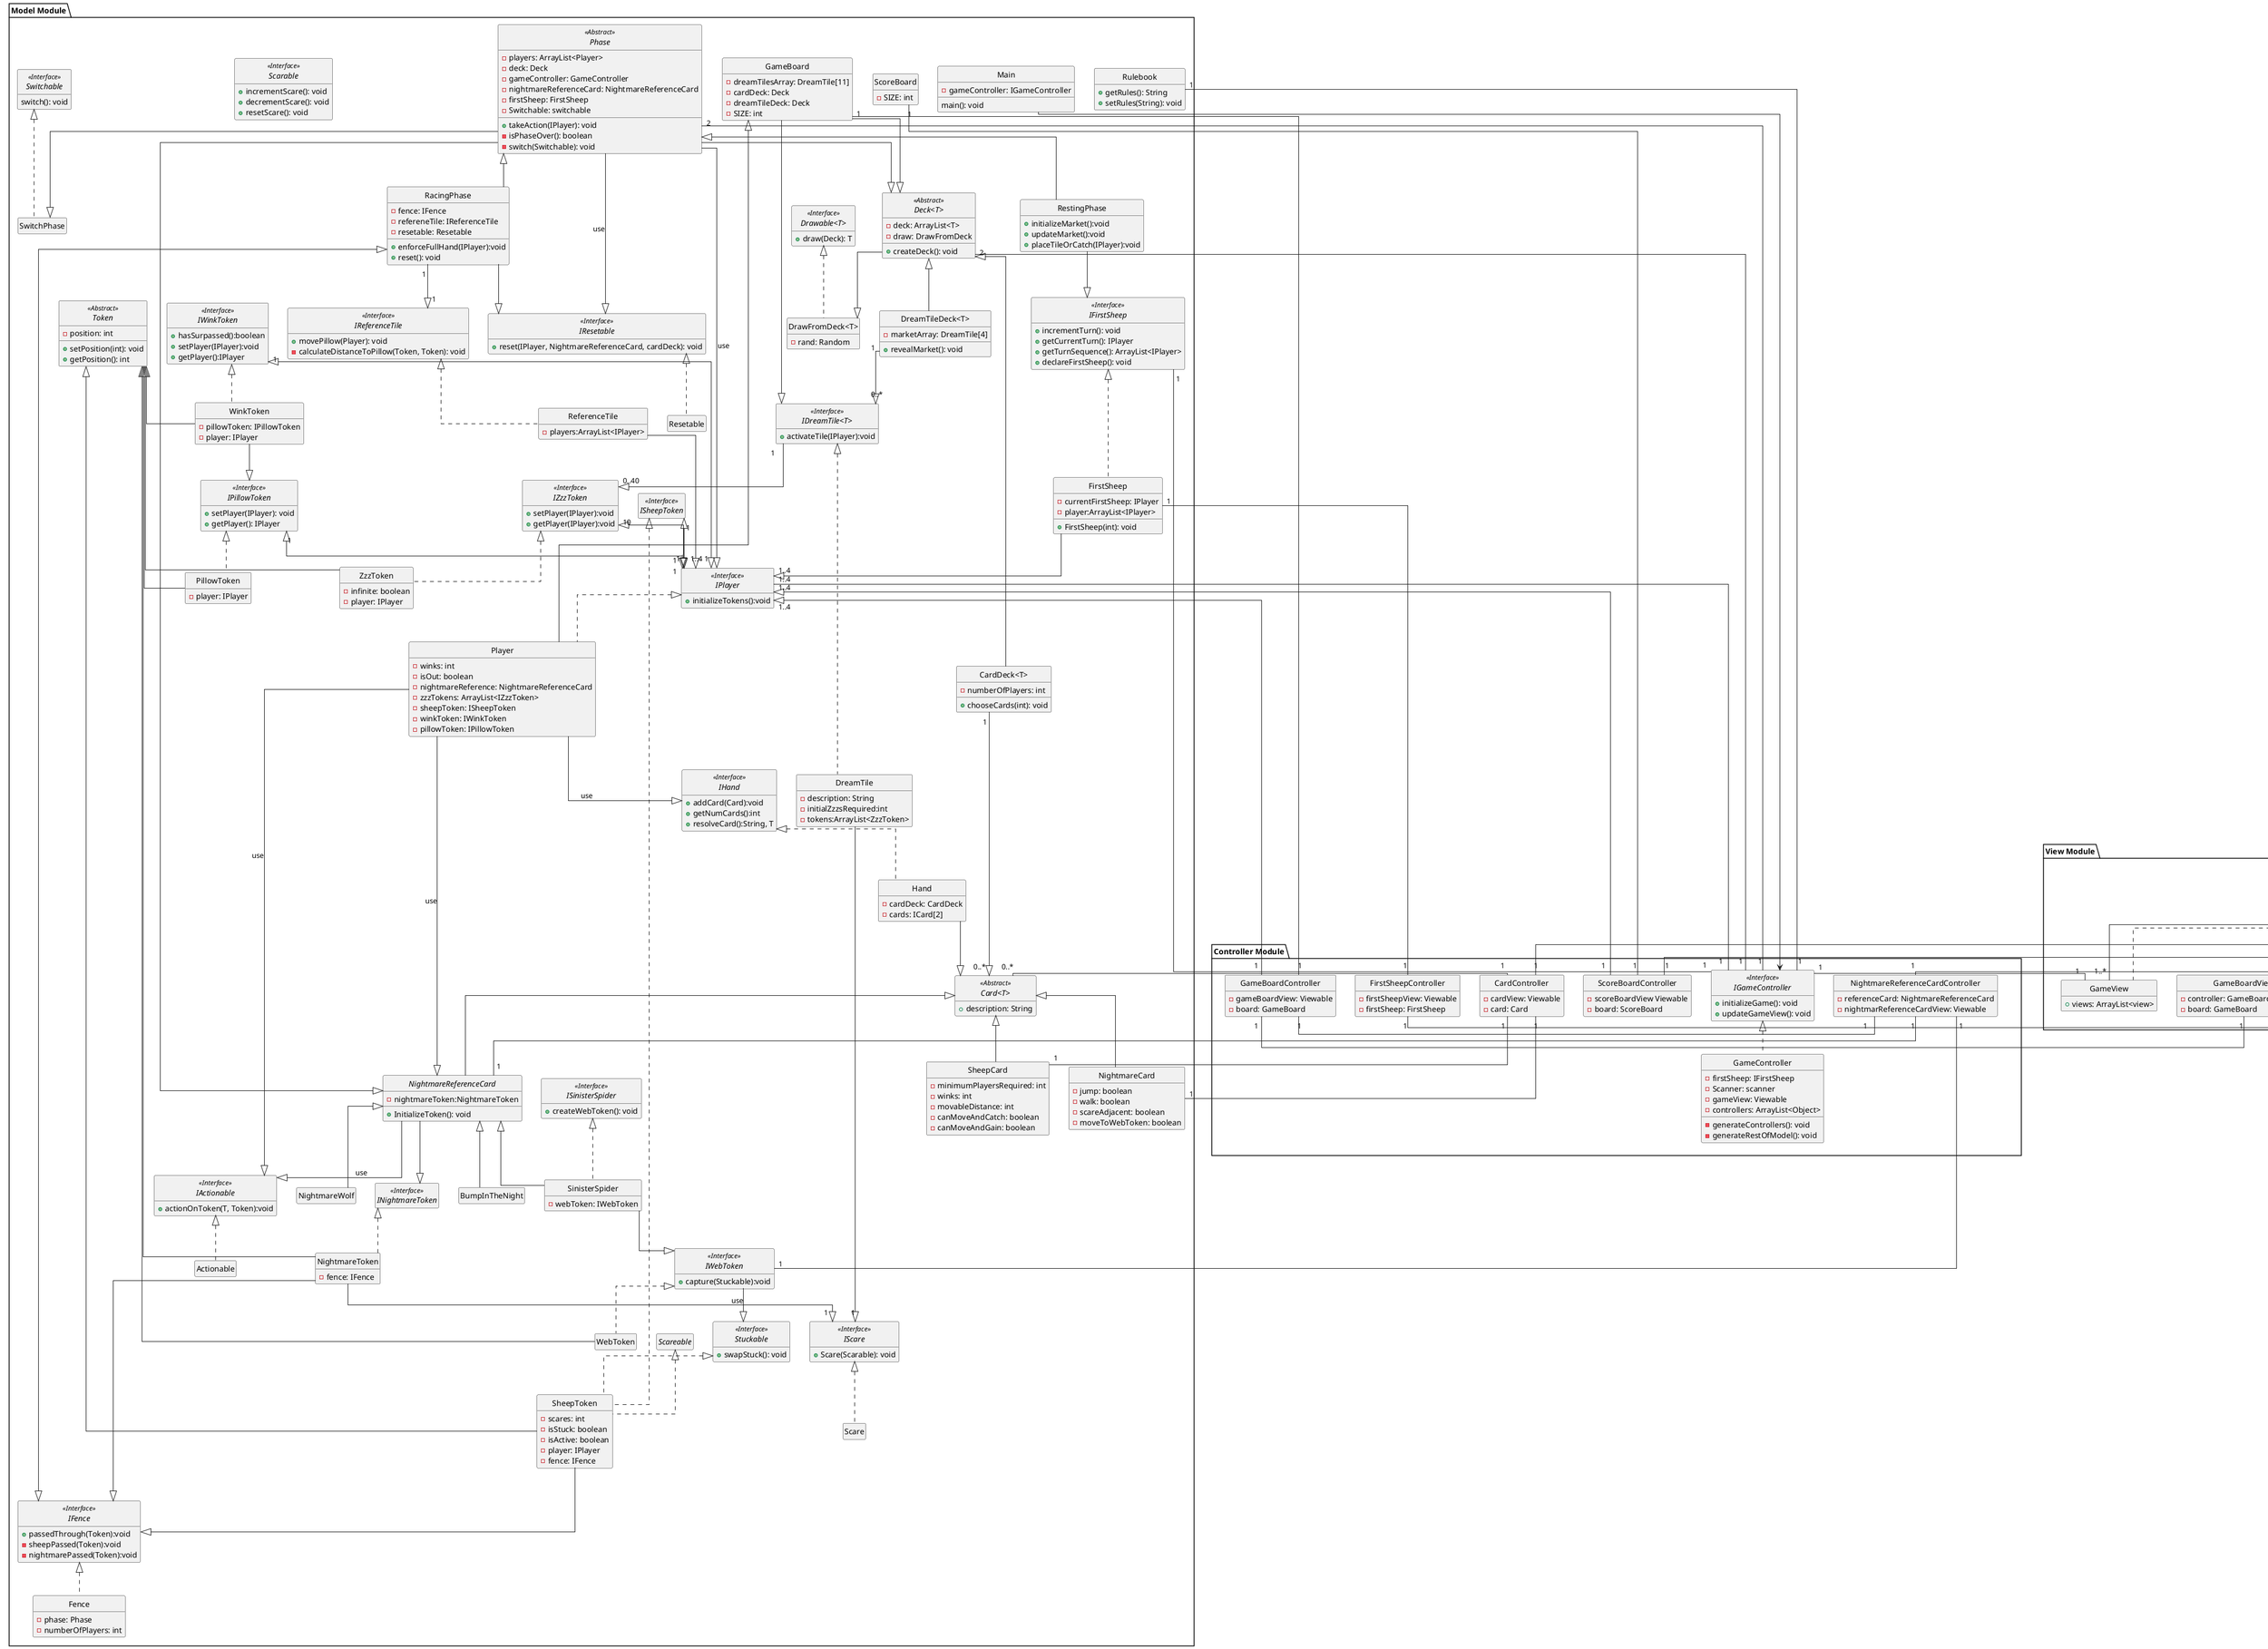 @startuml
'Configuration'

skinparam style strictuml
skinparam genericDisplay old
skinparam linetype polyline
skinparam linetype ortho
hide empty members


'Controller package'
package "Controller Module"  {
class GameBoardController {
  -gameBoardView: Viewable
  -board: GameBoard
}

class ScoreBoardController {
    -scoreBoardView Viewable
    -board: ScoreBoard
}

class CardController {
    -cardView: Viewable
    -card: Card
}


class NightmareReferenceCardController {
    -referenceCard: NightmareReferenceCard
    -nightmarReferenceCardView: Viewable
}

class GameController{
    - firstSheep: IFirstSheep
    - Scanner: scanner
    - gameView: Viewable
    - controllers: ArrayList<Object>

    - generateControllers(): void
    - generateRestOfModel(): void
}
'TODO: Figure out where to initialize those 4 classes (probably not in the IGameController as we can't pass Model objects through the Controllers)'
'IChoose<T> maybe useful'
'IPlayer, Phase, Deck, Rulebook'
'IPlayer is created by First Sheep Controller. Phase knows IFirstSheep (and is created by IFirstSheep), and Phase knows NightmareReferenceCard'
'Possibilities: Player shows "you are out", Phase shows current phase, Deck shows Deck, and Rulebook just shows the rule'
class FirstSheepController {
    -firstSheepView: Viewable
    -firstSheep: FirstSheep
}
interface IGameController<<Interface>>{
    + initializeGame(): void
    + updateGameView(): void
}
class GameController implements IGameController

}


'View package'
package "View Module"  {
class GameBoardView {
    -controller: GameBoardController
    -board: GameBoard
}

interface Viewable<<Interface>> {
    + display(): void
    + requestUpdate(): void
    + input(): void
}
class NightmareReferenceCardView {
    -controller: NightmareReferenceCardController
}

class CardView {
    - Controller: CardController
}
class ScoreBoardView {
    -controller: ScoreBoardController
}
class FirstSheepView {
    -controller: FirstSheepController
}

class GameView{
    + views: ArrayList<view>
}

class NightmareReferenceCardView implements Viewable
class GameView implements Viewable
class CardView implements Viewable
class GameBoardView implements Viewable
class ScoreBoardView implements Viewable
class NightmareReferenceCardView implements Viewable
class FirstSheepView implements Viewable
}






package "Model Module"{
GameBoard "1"-"1" GameBoardController

class GameBoard {
  -dreamTilesArray: DreamTile[11]
  -cardDeck: Deck
  -dreamTileDeck: Deck
  -SIZE: int
}


class ScoreBoard {
  -SIZE: int
}



'TODO: Change this'
abstract class Deck<T><<Abstract>> {
  - deck: ArrayList<T>
  - draw: DrawFromDeck
  + createDeck(): void
}

interface Drawable<T><<Interface>>{
    + draw(Deck): T
}

class DrawFromDeck<T> implements Drawable{
    - rand: Random
}

class CardDeck<T> {
  -numberOfPlayers: int
  +chooseCards(int): void
}

class DreamTileDeck<T> {
  +revealMarket(): void
  -marketArray: DreamTile[4]
}

class CardDeck extends Deck
class DreamTileDeck extends Deck

abstract class Card<T><<Abstract>>  {
  + description: String
}


class SheepCard {
  - minimumPlayersRequired: int
  - winks: int
  - movableDistance: int
  - canMoveAndCatch: boolean
  - canMoveAndGain: boolean
}

class NightmareCard {
  -jump: boolean
  -walk: boolean
  -scareAdjacent: boolean
  -moveToWebToken: boolean
}

class SheepCard extends Card
class NightmareCard extends Card
class NightmareReferenceCard extends Card


abstract class NightmareReferenceCard {
    -nightmareToken:NightmareToken
    + InitializeToken(): void
}


class NightmareWolf {

}
interface ISinisterSpider<<Interface>> {
    + createWebToken(): void
}
class SinisterSpider implements ISinisterSpider {
    - webToken: IWebToken
}

class BumpInTheNight {

}
class NightmareWolf extends NightmareReferenceCard
class SinisterSpider extends NightmareReferenceCard
class BumpInTheNight extends NightmareReferenceCard


interface IDreamTile<T><<Interface>> {
    +activateTile(IPlayer):void
}

class DreamTile implements IDreamTile{
    - description: String
    - initialZzzsRequired:int
    -tokens:ArrayList<ZzzToken>
}


abstract class Token<<Abstract>>  {
  - position: int
  + setPosition(int): void
  + getPosition(): int
}

interface IZzzToken<<Interface>> {
    +setPlayer(IPlayer):void
    +getPlayer(IPlayer):void
}

class ZzzToken implements IZzzToken {
  -infinite: boolean
  -player: IPlayer
}

interface ISheepToken <<Interface>> {
}

class SheepToken extends Token implements ISheepToken, Scareable, Stuckable {
    -scares: int
    -isStuck: boolean
    -isActive: boolean
    -player: IPlayer
    -fence: IFence
}

interface INightmareToken <<Interface>>{
}

class NightmareToken implements INightmareToken{
    -fence: IFence
}

interface IPillowToken <<Interface>> {
    + setPlayer(IPlayer): void
    + getPlayer(): IPlayer
}

class PillowToken implements IPillowToken{
    - player: IPlayer
}

interface IWinkToken <<Interface>> {
    +hasSurpassed():boolean
    +setPlayer(IPlayer):void
    +getPlayer():IPlayer
}

class WinkToken  implements IWinkToken{
    -pillowToken: IPillowToken
    -player: IPlayer
}

interface IWebToken <<Interface>> {
    +capture(Stuckable):void
}

class WebToken implements IWebToken{
}

class ZzzToken extends Token
class PillowToken extends Token
class NightmareToken extends Token
class WinkToken extends Token
class WebToken extends Token




interface Scarable <<Interface>> {
    +incrementScare(): void
    +decrementScare(): void
    +resetScare(): void
}

interface IScare <<Interface>>{
    +Scare(Scarable): void
}

class Scare implements IScare{
}

interface Stuckable <<Interface>>{
    +swapStuck(): void
}


interface IPlayer<<Interface>> {
    +initializeTokens():void
}

class Player implements IPlayer {
    - winks: int
    - isOut: boolean
    - nightmareReference: NightmareReferenceCard
    - zzzTokens: ArrayList<IZzzToken>
    - sheepToken: ISheepToken
    - winkToken: IWinkToken
    - pillowToken: IPillowToken
}


interface IActionable <<Interface>> {
    +actionOnToken(T, Token):void
}
class Actionable  implements IActionable{

}



interface IHand<<Interface>> {
    +addCard(Card):void
    +getNumCards():int
    +resolveCard():String, T
}

class Hand implements IHand {
    -cardDeck: CardDeck
    -cards: ICard[2]
}



interface IFirstSheep<<Interface>> {
  + incrementTurn(): void
  + getCurrentTurn(): IPlayer
  + getTurnSequence(): ArrayList<IPlayer>
  + declareFirstSheep(): void
}


class FirstSheep implements IFirstSheep {
    -currentFirstSheep: IPlayer
    -player:ArrayList<IPlayer>
    + FirstSheep(int): void
}
'NOTE: Number of players is passed to FirstSheep(int)'



'TODO: Look into this'
abstract class Phase<<Abstract>> {
  - players: ArrayList<Player>
  - deck: Deck
  - gameController: GameController
  - nightmareReferenceCard: NightmareReferenceCard
  - firstSheep: FirstSheep
  - Switchable: switchable
  + takeAction(IPlayer): void
  - isPhaseOver(): boolean
  - switch(Switchable): void
}
'Everytime right after takeAction is performed, call firstSheep's incrementTurn. SIDE CASE to figure out: Double Dutch'
'In order to figure out isOut, we can have a iteration that occurs every time takeAction(IPlayer) is executed (as a block of code after that) which adds the values of the player's IsOut, if they are equal to the size of the array of Players, then every player is out.'

interface Switchable<<Interface>> {
    switch(): void
}

class SwitchPhase implements Switchable{

}

class RacingPhase extends Phase{
    -fence: IFence
    -refereneTile: IReferenceTile
    -resetable: Resetable
    + enforceFullHand(IPlayer):void
    + reset(): void
}

class RestingPhase extends Phase {
    +initializeMarket():void
    +updateMarket():void
    +placeTileOrCatch(IPlayer):void
}




interface IResetable<<Interface>> {
    +reset(IPlayer, NightmareReferenceCard, cardDeck): void
}

class Resetable implements IResetable {

}


class Main{
    -gameController: IGameController
    main(): void
}





class Rulebook {
    + getRules(): String
    + setRules(String): void
}





interface IFence<<Interface>> {
    + passedThrough(Token):void
    - sheepPassed(Token):void
    - nightmarePassed(Token):void
}

class Fence implements IFence {
    -phase: Phase
    -numberOfPlayers: int
}


interface IReferenceTile<<Interface>> {
    + movePillow(Player): void
    - calculateDistanceToPillow(Token, Token): void
}

class ReferenceTile implements IReferenceTile {
    -players:ArrayList<IPlayer>
}



"View Module" -[hidden]- "Controller Module"
GameBoardView "1"-"1" GameBoardController

ScoreBoard "1"-"1" ScoreBoardController
ScoreBoardView "1"-"1" ScoreBoardController


CardView "1"-"1" CardController

'TODO: Look into this'
CardController "1"-"0..* " Card


SheepCard "1"-"1" CardController
NightmareCard "1"-"1" CardController

NightmareReferenceCard "1" - "1" NightmareReferenceCardController
NightmareReferenceCardView "1" - "1" NightmareReferenceCardController


NightmareReferenceCard --|> INightmareToken


Player --|> IActionable: use
NightmareReferenceCard --|> IActionable:use

Hand --|> Card


FirstSheep "1" - "1" FirstSheepController
FirstSheepView "1" - "1" FirstSheepController

RestingPhase --|> IFirstSheep
RacingPhase <|--|> IFence
RacingPhase "1"--|>"1" IReferenceTile
RacingPhase --|> IResetable

Main -> IGameController
GameView "1..* " --> "6..* " Viewable
GameView "1"-"1" IGameController
Rulebook "1" - "1" IGameController
Phase "2"-"1" IGameController
Phase --|> IPlayer: use

IPlayer "1..4"-"1" IGameController
IFirstSheep "1"-"1" IGameController
Deck "2"-"1" IGameController
NightmareReferenceCardController "1"-"1" GameBoardController
NightmareReferenceCardController "1"-"1" IWebToken
Player --|> NightmareReferenceCard: use
GameBoardController "1"--|>"1..4" IPlayer
ScoreBoardController "1"--|>"1..4" IPlayer
IWinkToken "1"<|--|>"1" IPlayer
FirstSheep --|>"1..4" IPlayer
ISheepToken "1"<|--|>"1" IPlayer
IPillowToken "1"<|--|>"1" IPlayer
IZzzToken "10" <|--|> "1"IPlayer
ReferenceTile --|>"1..4" IPlayer
NightmareToken --|> IFence
WinkToken --|> IPillowToken
IDreamTile "1"--|>"0..40" IZzzToken
DreamTileDeck "1"--|>"0..* " IDreamTile
Phase --|> IResetable:use


Phase --|> NightmareReferenceCard
SinisterSpider --|> IWebToken
Phase --|> Deck
GameBoard --|> Deck

CardDeck "1"--|>"0..* " Card


Player --|> GameBoard
GameBoard --|> IDreamTile
IWebToken --|> Stuckable:use
SheepToken --|> IFence

NightmareToken --|>"1" IScare
DreamTile --|>"1" IScare

Player --|> IHand: use

Deck --|> DrawFromDeck


'TODO: Switchable connection'
Phase --|> SwitchPhase



}



@enduml
